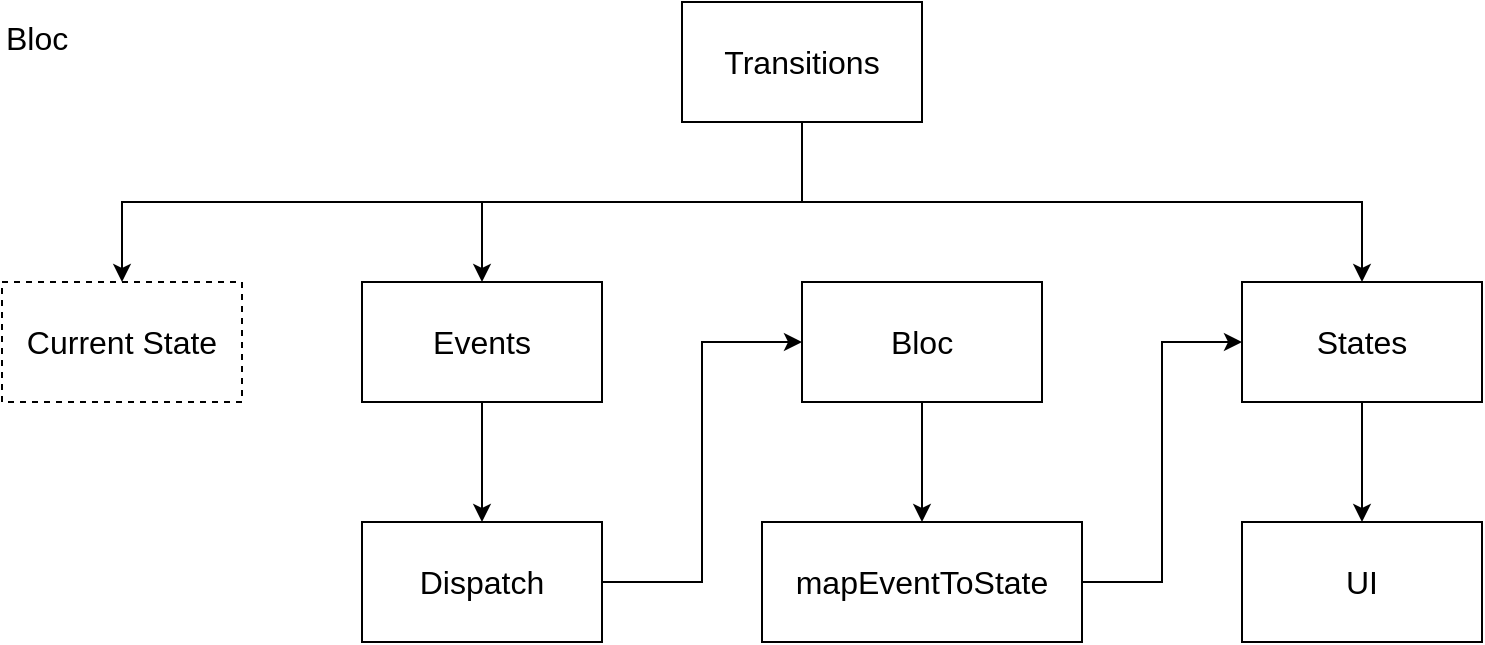 <mxfile version="11.3.0" type="github" pages="1"><diagram id="Tje5WOnCuDHBkBCNM3Nm" name="第 1 页"><mxGraphModel dx="1773" dy="646" grid="1" gridSize="10" guides="1" tooltips="1" connect="1" arrows="1" fold="1" page="1" pageScale="1" pageWidth="827" pageHeight="1169" math="0" shadow="0"><root><mxCell id="0"/><mxCell id="1" parent="0"/><mxCell id="KHnN34AJzrt0fC6Z8Z0L-12" style="edgeStyle=orthogonalEdgeStyle;rounded=0;orthogonalLoop=1;jettySize=auto;html=1;exitX=1;exitY=0.5;exitDx=0;exitDy=0;entryX=0;entryY=0.5;entryDx=0;entryDy=0;" edge="1" parent="1" source="KHnN34AJzrt0fC6Z8Z0L-14" target="KHnN34AJzrt0fC6Z8Z0L-2"><mxGeometry relative="1" as="geometry"/></mxCell><mxCell id="KHnN34AJzrt0fC6Z8Z0L-15" style="edgeStyle=orthogonalEdgeStyle;rounded=0;orthogonalLoop=1;jettySize=auto;html=1;exitX=0.5;exitY=1;exitDx=0;exitDy=0;entryX=0.5;entryY=0;entryDx=0;entryDy=0;" edge="1" parent="1" source="KHnN34AJzrt0fC6Z8Z0L-1" target="KHnN34AJzrt0fC6Z8Z0L-14"><mxGeometry relative="1" as="geometry"/></mxCell><mxCell id="KHnN34AJzrt0fC6Z8Z0L-1" value="&lt;font style=&quot;font-size: 16px&quot;&gt;Bloc&lt;/font&gt;" style="rounded=0;whiteSpace=wrap;html=1;" vertex="1" parent="1"><mxGeometry x="300" y="160" width="120" height="60" as="geometry"/></mxCell><mxCell id="KHnN34AJzrt0fC6Z8Z0L-13" style="edgeStyle=orthogonalEdgeStyle;rounded=0;orthogonalLoop=1;jettySize=auto;html=1;exitX=0.5;exitY=1;exitDx=0;exitDy=0;entryX=0.5;entryY=0;entryDx=0;entryDy=0;" edge="1" parent="1" source="KHnN34AJzrt0fC6Z8Z0L-2" target="KHnN34AJzrt0fC6Z8Z0L-3"><mxGeometry relative="1" as="geometry"/></mxCell><mxCell id="KHnN34AJzrt0fC6Z8Z0L-2" value="&lt;font style=&quot;font-size: 16px&quot;&gt;States&lt;/font&gt;" style="rounded=0;whiteSpace=wrap;html=1;" vertex="1" parent="1"><mxGeometry x="520" y="160" width="120" height="60" as="geometry"/></mxCell><mxCell id="KHnN34AJzrt0fC6Z8Z0L-3" value="&lt;font style=&quot;font-size: 16px&quot;&gt;UI&lt;/font&gt;" style="rounded=0;whiteSpace=wrap;html=1;" vertex="1" parent="1"><mxGeometry x="520" y="280" width="120" height="60" as="geometry"/></mxCell><mxCell id="KHnN34AJzrt0fC6Z8Z0L-17" style="edgeStyle=orthogonalEdgeStyle;rounded=0;orthogonalLoop=1;jettySize=auto;html=1;exitX=0.5;exitY=1;exitDx=0;exitDy=0;" edge="1" parent="1" source="KHnN34AJzrt0fC6Z8Z0L-5" target="KHnN34AJzrt0fC6Z8Z0L-16"><mxGeometry relative="1" as="geometry"/></mxCell><mxCell id="KHnN34AJzrt0fC6Z8Z0L-5" value="&lt;font style=&quot;font-size: 16px&quot;&gt;Events&lt;/font&gt;" style="rounded=0;whiteSpace=wrap;html=1;" vertex="1" parent="1"><mxGeometry x="80" y="160" width="120" height="60" as="geometry"/></mxCell><mxCell id="KHnN34AJzrt0fC6Z8Z0L-6" value="&lt;font style=&quot;font-size: 16px&quot;&gt;Current State&lt;/font&gt;" style="rounded=0;whiteSpace=wrap;html=1;dashed=1;" vertex="1" parent="1"><mxGeometry x="-100" y="160" width="120" height="60" as="geometry"/></mxCell><mxCell id="KHnN34AJzrt0fC6Z8Z0L-8" style="edgeStyle=orthogonalEdgeStyle;rounded=0;orthogonalLoop=1;jettySize=auto;html=1;exitX=0.5;exitY=1;exitDx=0;exitDy=0;entryX=0.5;entryY=0;entryDx=0;entryDy=0;" edge="1" parent="1" source="KHnN34AJzrt0fC6Z8Z0L-7" target="KHnN34AJzrt0fC6Z8Z0L-6"><mxGeometry relative="1" as="geometry"/></mxCell><mxCell id="KHnN34AJzrt0fC6Z8Z0L-9" style="edgeStyle=orthogonalEdgeStyle;rounded=0;orthogonalLoop=1;jettySize=auto;html=1;exitX=0.5;exitY=1;exitDx=0;exitDy=0;" edge="1" parent="1" source="KHnN34AJzrt0fC6Z8Z0L-7" target="KHnN34AJzrt0fC6Z8Z0L-5"><mxGeometry relative="1" as="geometry"/></mxCell><mxCell id="KHnN34AJzrt0fC6Z8Z0L-10" style="edgeStyle=orthogonalEdgeStyle;rounded=0;orthogonalLoop=1;jettySize=auto;html=1;exitX=0.5;exitY=1;exitDx=0;exitDy=0;entryX=0.5;entryY=0;entryDx=0;entryDy=0;" edge="1" parent="1" source="KHnN34AJzrt0fC6Z8Z0L-7" target="KHnN34AJzrt0fC6Z8Z0L-2"><mxGeometry relative="1" as="geometry"/></mxCell><mxCell id="KHnN34AJzrt0fC6Z8Z0L-7" value="&lt;font style=&quot;font-size: 16px&quot;&gt;Transitions&lt;/font&gt;" style="rounded=0;whiteSpace=wrap;html=1;" vertex="1" parent="1"><mxGeometry x="240" y="20" width="120" height="60" as="geometry"/></mxCell><mxCell id="KHnN34AJzrt0fC6Z8Z0L-14" value="&lt;font style=&quot;font-size: 16px&quot;&gt;mapEventToState&lt;/font&gt;" style="rounded=0;whiteSpace=wrap;html=1;" vertex="1" parent="1"><mxGeometry x="280" y="280" width="160" height="60" as="geometry"/></mxCell><mxCell id="KHnN34AJzrt0fC6Z8Z0L-18" style="edgeStyle=orthogonalEdgeStyle;rounded=0;orthogonalLoop=1;jettySize=auto;html=1;exitX=1;exitY=0.5;exitDx=0;exitDy=0;entryX=0;entryY=0.5;entryDx=0;entryDy=0;" edge="1" parent="1" source="KHnN34AJzrt0fC6Z8Z0L-16" target="KHnN34AJzrt0fC6Z8Z0L-1"><mxGeometry relative="1" as="geometry"/></mxCell><mxCell id="KHnN34AJzrt0fC6Z8Z0L-16" value="&lt;font style=&quot;font-size: 16px&quot;&gt;Dispatch&lt;/font&gt;" style="rounded=0;whiteSpace=wrap;html=1;" vertex="1" parent="1"><mxGeometry x="80" y="280" width="120" height="60" as="geometry"/></mxCell><mxCell id="KHnN34AJzrt0fC6Z8Z0L-19" value="&lt;font style=&quot;font-size: 16px&quot;&gt;Bloc&lt;/font&gt;" style="text;html=1;resizable=0;points=[];autosize=1;align=left;verticalAlign=top;spacingTop=-4;" vertex="1" parent="1"><mxGeometry x="-100" y="26" width="50" height="20" as="geometry"/></mxCell></root></mxGraphModel></diagram></mxfile>